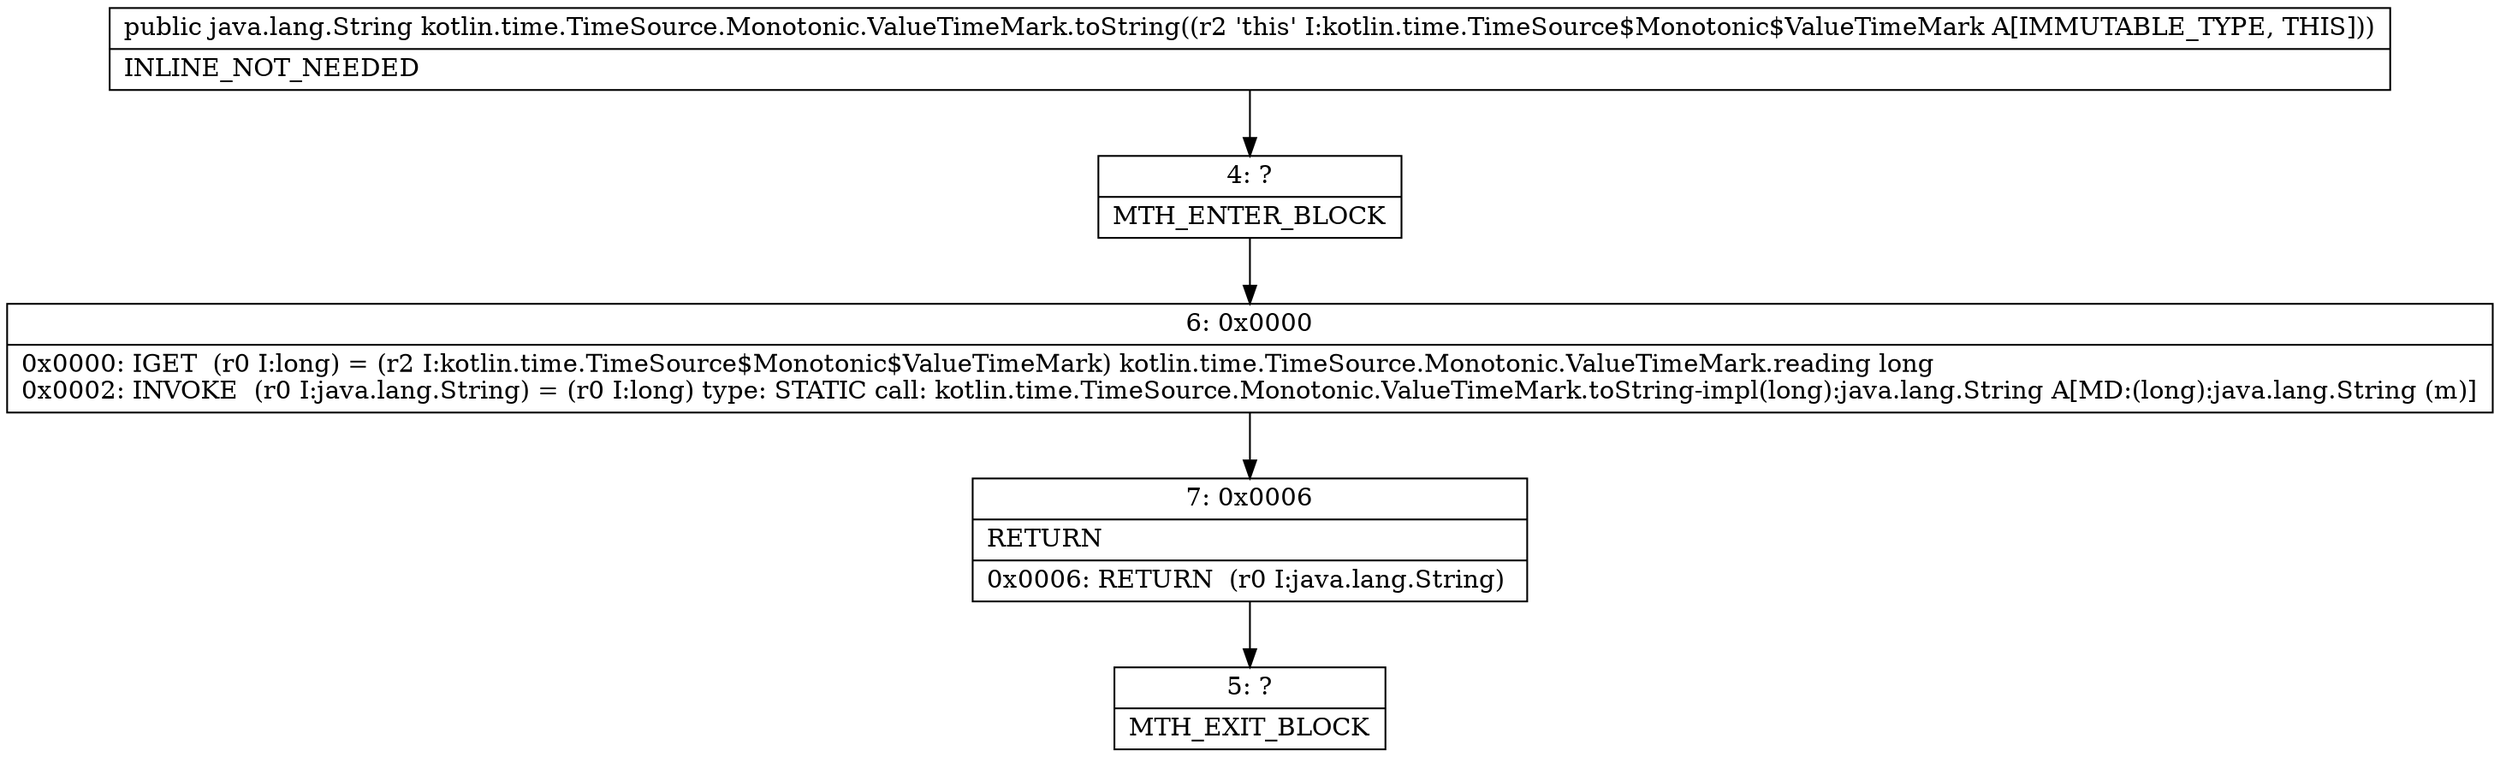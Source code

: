 digraph "CFG forkotlin.time.TimeSource.Monotonic.ValueTimeMark.toString()Ljava\/lang\/String;" {
Node_4 [shape=record,label="{4\:\ ?|MTH_ENTER_BLOCK\l}"];
Node_6 [shape=record,label="{6\:\ 0x0000|0x0000: IGET  (r0 I:long) = (r2 I:kotlin.time.TimeSource$Monotonic$ValueTimeMark) kotlin.time.TimeSource.Monotonic.ValueTimeMark.reading long \l0x0002: INVOKE  (r0 I:java.lang.String) = (r0 I:long) type: STATIC call: kotlin.time.TimeSource.Monotonic.ValueTimeMark.toString\-impl(long):java.lang.String A[MD:(long):java.lang.String (m)]\l}"];
Node_7 [shape=record,label="{7\:\ 0x0006|RETURN\l|0x0006: RETURN  (r0 I:java.lang.String) \l}"];
Node_5 [shape=record,label="{5\:\ ?|MTH_EXIT_BLOCK\l}"];
MethodNode[shape=record,label="{public java.lang.String kotlin.time.TimeSource.Monotonic.ValueTimeMark.toString((r2 'this' I:kotlin.time.TimeSource$Monotonic$ValueTimeMark A[IMMUTABLE_TYPE, THIS]))  | INLINE_NOT_NEEDED\l}"];
MethodNode -> Node_4;Node_4 -> Node_6;
Node_6 -> Node_7;
Node_7 -> Node_5;
}

